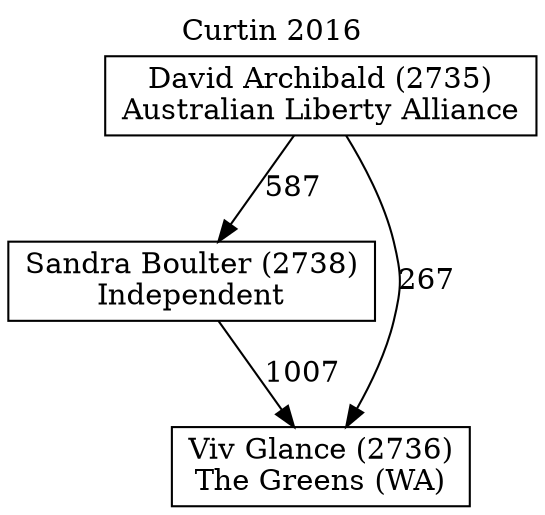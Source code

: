 // House preference flow
digraph "Viv Glance (2736)_Curtin_2016" {
	graph [label="Curtin 2016" labelloc=t mclimit=10]
	node [shape=box]
	"Sandra Boulter (2738)" [label="Sandra Boulter (2738)
Independent"]
	"Viv Glance (2736)" [label="Viv Glance (2736)
The Greens (WA)"]
	"David Archibald (2735)" [label="David Archibald (2735)
Australian Liberty Alliance"]
	"David Archibald (2735)" -> "Viv Glance (2736)" [label=267]
	"Sandra Boulter (2738)" -> "Viv Glance (2736)" [label=1007]
	"David Archibald (2735)" -> "Sandra Boulter (2738)" [label=587]
}
